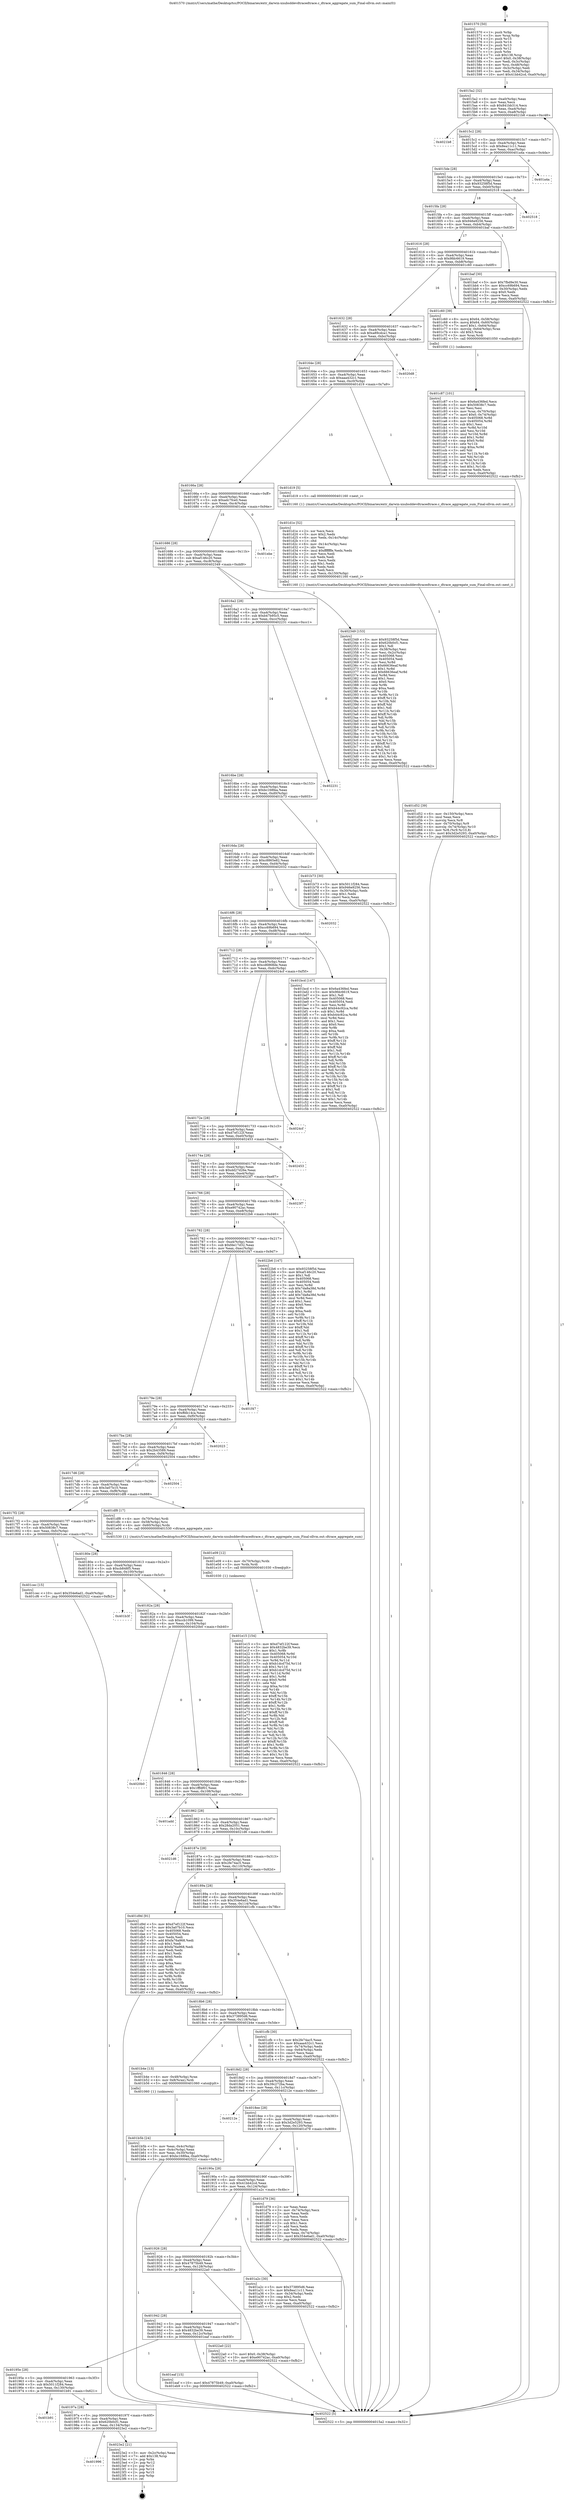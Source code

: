 digraph "0x401570" {
  label = "0x401570 (/mnt/c/Users/mathe/Desktop/tcc/POCII/binaries/extr_darwin-xnubsddevdtracedtrace.c_dtrace_aggregate_sum_Final-ollvm.out::main(0))"
  labelloc = "t"
  node[shape=record]

  Entry [label="",width=0.3,height=0.3,shape=circle,fillcolor=black,style=filled]
  "0x4015a2" [label="{
     0x4015a2 [32]\l
     | [instrs]\l
     &nbsp;&nbsp;0x4015a2 \<+6\>: mov -0xa0(%rbp),%eax\l
     &nbsp;&nbsp;0x4015a8 \<+2\>: mov %eax,%ecx\l
     &nbsp;&nbsp;0x4015aa \<+6\>: sub $0x841bb314,%ecx\l
     &nbsp;&nbsp;0x4015b0 \<+6\>: mov %eax,-0xa4(%rbp)\l
     &nbsp;&nbsp;0x4015b6 \<+6\>: mov %ecx,-0xa8(%rbp)\l
     &nbsp;&nbsp;0x4015bc \<+6\>: je 00000000004021b8 \<main+0xc48\>\l
  }"]
  "0x4021b8" [label="{
     0x4021b8\l
  }", style=dashed]
  "0x4015c2" [label="{
     0x4015c2 [28]\l
     | [instrs]\l
     &nbsp;&nbsp;0x4015c2 \<+5\>: jmp 00000000004015c7 \<main+0x57\>\l
     &nbsp;&nbsp;0x4015c7 \<+6\>: mov -0xa4(%rbp),%eax\l
     &nbsp;&nbsp;0x4015cd \<+5\>: sub $0x8ea11c11,%eax\l
     &nbsp;&nbsp;0x4015d2 \<+6\>: mov %eax,-0xac(%rbp)\l
     &nbsp;&nbsp;0x4015d8 \<+6\>: je 0000000000401a4a \<main+0x4da\>\l
  }"]
  Exit [label="",width=0.3,height=0.3,shape=circle,fillcolor=black,style=filled,peripheries=2]
  "0x401a4a" [label="{
     0x401a4a\l
  }", style=dashed]
  "0x4015de" [label="{
     0x4015de [28]\l
     | [instrs]\l
     &nbsp;&nbsp;0x4015de \<+5\>: jmp 00000000004015e3 \<main+0x73\>\l
     &nbsp;&nbsp;0x4015e3 \<+6\>: mov -0xa4(%rbp),%eax\l
     &nbsp;&nbsp;0x4015e9 \<+5\>: sub $0x93258f5d,%eax\l
     &nbsp;&nbsp;0x4015ee \<+6\>: mov %eax,-0xb0(%rbp)\l
     &nbsp;&nbsp;0x4015f4 \<+6\>: je 0000000000402518 \<main+0xfa8\>\l
  }"]
  "0x401996" [label="{
     0x401996\l
  }", style=dashed]
  "0x402518" [label="{
     0x402518\l
  }", style=dashed]
  "0x4015fa" [label="{
     0x4015fa [28]\l
     | [instrs]\l
     &nbsp;&nbsp;0x4015fa \<+5\>: jmp 00000000004015ff \<main+0x8f\>\l
     &nbsp;&nbsp;0x4015ff \<+6\>: mov -0xa4(%rbp),%eax\l
     &nbsp;&nbsp;0x401605 \<+5\>: sub $0x946e9256,%eax\l
     &nbsp;&nbsp;0x40160a \<+6\>: mov %eax,-0xb4(%rbp)\l
     &nbsp;&nbsp;0x401610 \<+6\>: je 0000000000401baf \<main+0x63f\>\l
  }"]
  "0x4023e2" [label="{
     0x4023e2 [21]\l
     | [instrs]\l
     &nbsp;&nbsp;0x4023e2 \<+3\>: mov -0x2c(%rbp),%eax\l
     &nbsp;&nbsp;0x4023e5 \<+7\>: add $0x138,%rsp\l
     &nbsp;&nbsp;0x4023ec \<+1\>: pop %rbx\l
     &nbsp;&nbsp;0x4023ed \<+2\>: pop %r12\l
     &nbsp;&nbsp;0x4023ef \<+2\>: pop %r13\l
     &nbsp;&nbsp;0x4023f1 \<+2\>: pop %r14\l
     &nbsp;&nbsp;0x4023f3 \<+2\>: pop %r15\l
     &nbsp;&nbsp;0x4023f5 \<+1\>: pop %rbp\l
     &nbsp;&nbsp;0x4023f6 \<+1\>: ret\l
  }"]
  "0x401baf" [label="{
     0x401baf [30]\l
     | [instrs]\l
     &nbsp;&nbsp;0x401baf \<+5\>: mov $0x7fbd9e30,%eax\l
     &nbsp;&nbsp;0x401bb4 \<+5\>: mov $0xcc69b694,%ecx\l
     &nbsp;&nbsp;0x401bb9 \<+3\>: mov -0x30(%rbp),%edx\l
     &nbsp;&nbsp;0x401bbc \<+3\>: cmp $0x0,%edx\l
     &nbsp;&nbsp;0x401bbf \<+3\>: cmove %ecx,%eax\l
     &nbsp;&nbsp;0x401bc2 \<+6\>: mov %eax,-0xa0(%rbp)\l
     &nbsp;&nbsp;0x401bc8 \<+5\>: jmp 0000000000402522 \<main+0xfb2\>\l
  }"]
  "0x401616" [label="{
     0x401616 [28]\l
     | [instrs]\l
     &nbsp;&nbsp;0x401616 \<+5\>: jmp 000000000040161b \<main+0xab\>\l
     &nbsp;&nbsp;0x40161b \<+6\>: mov -0xa4(%rbp),%eax\l
     &nbsp;&nbsp;0x401621 \<+5\>: sub $0x9fdc6619,%eax\l
     &nbsp;&nbsp;0x401626 \<+6\>: mov %eax,-0xb8(%rbp)\l
     &nbsp;&nbsp;0x40162c \<+6\>: je 0000000000401c60 \<main+0x6f0\>\l
  }"]
  "0x40197a" [label="{
     0x40197a [28]\l
     | [instrs]\l
     &nbsp;&nbsp;0x40197a \<+5\>: jmp 000000000040197f \<main+0x40f\>\l
     &nbsp;&nbsp;0x40197f \<+6\>: mov -0xa4(%rbp),%eax\l
     &nbsp;&nbsp;0x401985 \<+5\>: sub $0x620b0cf1,%eax\l
     &nbsp;&nbsp;0x40198a \<+6\>: mov %eax,-0x134(%rbp)\l
     &nbsp;&nbsp;0x401990 \<+6\>: je 00000000004023e2 \<main+0xe72\>\l
  }"]
  "0x401c60" [label="{
     0x401c60 [39]\l
     | [instrs]\l
     &nbsp;&nbsp;0x401c60 \<+8\>: movq $0x64,-0x58(%rbp)\l
     &nbsp;&nbsp;0x401c68 \<+8\>: movq $0x64,-0x60(%rbp)\l
     &nbsp;&nbsp;0x401c70 \<+7\>: movl $0x1,-0x64(%rbp)\l
     &nbsp;&nbsp;0x401c77 \<+4\>: movslq -0x64(%rbp),%rax\l
     &nbsp;&nbsp;0x401c7b \<+4\>: shl $0x3,%rax\l
     &nbsp;&nbsp;0x401c7f \<+3\>: mov %rax,%rdi\l
     &nbsp;&nbsp;0x401c82 \<+5\>: call 0000000000401050 \<malloc@plt\>\l
     | [calls]\l
     &nbsp;&nbsp;0x401050 \{1\} (unknown)\l
  }"]
  "0x401632" [label="{
     0x401632 [28]\l
     | [instrs]\l
     &nbsp;&nbsp;0x401632 \<+5\>: jmp 0000000000401637 \<main+0xc7\>\l
     &nbsp;&nbsp;0x401637 \<+6\>: mov -0xa4(%rbp),%eax\l
     &nbsp;&nbsp;0x40163d \<+5\>: sub $0xa89cdca1,%eax\l
     &nbsp;&nbsp;0x401642 \<+6\>: mov %eax,-0xbc(%rbp)\l
     &nbsp;&nbsp;0x401648 \<+6\>: je 00000000004020d8 \<main+0xb68\>\l
  }"]
  "0x401b91" [label="{
     0x401b91\l
  }", style=dashed]
  "0x4020d8" [label="{
     0x4020d8\l
  }", style=dashed]
  "0x40164e" [label="{
     0x40164e [28]\l
     | [instrs]\l
     &nbsp;&nbsp;0x40164e \<+5\>: jmp 0000000000401653 \<main+0xe3\>\l
     &nbsp;&nbsp;0x401653 \<+6\>: mov -0xa4(%rbp),%eax\l
     &nbsp;&nbsp;0x401659 \<+5\>: sub $0xaaa432c1,%eax\l
     &nbsp;&nbsp;0x40165e \<+6\>: mov %eax,-0xc0(%rbp)\l
     &nbsp;&nbsp;0x401664 \<+6\>: je 0000000000401d19 \<main+0x7a9\>\l
  }"]
  "0x40195e" [label="{
     0x40195e [28]\l
     | [instrs]\l
     &nbsp;&nbsp;0x40195e \<+5\>: jmp 0000000000401963 \<main+0x3f3\>\l
     &nbsp;&nbsp;0x401963 \<+6\>: mov -0xa4(%rbp),%eax\l
     &nbsp;&nbsp;0x401969 \<+5\>: sub $0x5011f284,%eax\l
     &nbsp;&nbsp;0x40196e \<+6\>: mov %eax,-0x130(%rbp)\l
     &nbsp;&nbsp;0x401974 \<+6\>: je 0000000000401b91 \<main+0x621\>\l
  }"]
  "0x401d19" [label="{
     0x401d19 [5]\l
     | [instrs]\l
     &nbsp;&nbsp;0x401d19 \<+5\>: call 0000000000401160 \<next_i\>\l
     | [calls]\l
     &nbsp;&nbsp;0x401160 \{1\} (/mnt/c/Users/mathe/Desktop/tcc/POCII/binaries/extr_darwin-xnubsddevdtracedtrace.c_dtrace_aggregate_sum_Final-ollvm.out::next_i)\l
  }"]
  "0x40166a" [label="{
     0x40166a [28]\l
     | [instrs]\l
     &nbsp;&nbsp;0x40166a \<+5\>: jmp 000000000040166f \<main+0xff\>\l
     &nbsp;&nbsp;0x40166f \<+6\>: mov -0xa4(%rbp),%eax\l
     &nbsp;&nbsp;0x401675 \<+5\>: sub $0xadc7fce0,%eax\l
     &nbsp;&nbsp;0x40167a \<+6\>: mov %eax,-0xc4(%rbp)\l
     &nbsp;&nbsp;0x401680 \<+6\>: je 0000000000401ebe \<main+0x94e\>\l
  }"]
  "0x401eaf" [label="{
     0x401eaf [15]\l
     | [instrs]\l
     &nbsp;&nbsp;0x401eaf \<+10\>: movl $0x47875b49,-0xa0(%rbp)\l
     &nbsp;&nbsp;0x401eb9 \<+5\>: jmp 0000000000402522 \<main+0xfb2\>\l
  }"]
  "0x401ebe" [label="{
     0x401ebe\l
  }", style=dashed]
  "0x401686" [label="{
     0x401686 [28]\l
     | [instrs]\l
     &nbsp;&nbsp;0x401686 \<+5\>: jmp 000000000040168b \<main+0x11b\>\l
     &nbsp;&nbsp;0x40168b \<+6\>: mov -0xa4(%rbp),%eax\l
     &nbsp;&nbsp;0x401691 \<+5\>: sub $0xaf146c20,%eax\l
     &nbsp;&nbsp;0x401696 \<+6\>: mov %eax,-0xc8(%rbp)\l
     &nbsp;&nbsp;0x40169c \<+6\>: je 0000000000402349 \<main+0xdd9\>\l
  }"]
  "0x401942" [label="{
     0x401942 [28]\l
     | [instrs]\l
     &nbsp;&nbsp;0x401942 \<+5\>: jmp 0000000000401947 \<main+0x3d7\>\l
     &nbsp;&nbsp;0x401947 \<+6\>: mov -0xa4(%rbp),%eax\l
     &nbsp;&nbsp;0x40194d \<+5\>: sub $0x4832be39,%eax\l
     &nbsp;&nbsp;0x401952 \<+6\>: mov %eax,-0x12c(%rbp)\l
     &nbsp;&nbsp;0x401958 \<+6\>: je 0000000000401eaf \<main+0x93f\>\l
  }"]
  "0x402349" [label="{
     0x402349 [153]\l
     | [instrs]\l
     &nbsp;&nbsp;0x402349 \<+5\>: mov $0x93258f5d,%eax\l
     &nbsp;&nbsp;0x40234e \<+5\>: mov $0x620b0cf1,%ecx\l
     &nbsp;&nbsp;0x402353 \<+2\>: mov $0x1,%dl\l
     &nbsp;&nbsp;0x402355 \<+3\>: mov -0x38(%rbp),%esi\l
     &nbsp;&nbsp;0x402358 \<+3\>: mov %esi,-0x2c(%rbp)\l
     &nbsp;&nbsp;0x40235b \<+7\>: mov 0x405068,%esi\l
     &nbsp;&nbsp;0x402362 \<+7\>: mov 0x405054,%edi\l
     &nbsp;&nbsp;0x402369 \<+3\>: mov %esi,%r8d\l
     &nbsp;&nbsp;0x40236c \<+7\>: sub $0x66636eaf,%r8d\l
     &nbsp;&nbsp;0x402373 \<+4\>: sub $0x1,%r8d\l
     &nbsp;&nbsp;0x402377 \<+7\>: add $0x66636eaf,%r8d\l
     &nbsp;&nbsp;0x40237e \<+4\>: imul %r8d,%esi\l
     &nbsp;&nbsp;0x402382 \<+3\>: and $0x1,%esi\l
     &nbsp;&nbsp;0x402385 \<+3\>: cmp $0x0,%esi\l
     &nbsp;&nbsp;0x402388 \<+4\>: sete %r9b\l
     &nbsp;&nbsp;0x40238c \<+3\>: cmp $0xa,%edi\l
     &nbsp;&nbsp;0x40238f \<+4\>: setl %r10b\l
     &nbsp;&nbsp;0x402393 \<+3\>: mov %r9b,%r11b\l
     &nbsp;&nbsp;0x402396 \<+4\>: xor $0xff,%r11b\l
     &nbsp;&nbsp;0x40239a \<+3\>: mov %r10b,%bl\l
     &nbsp;&nbsp;0x40239d \<+3\>: xor $0xff,%bl\l
     &nbsp;&nbsp;0x4023a0 \<+3\>: xor $0x1,%dl\l
     &nbsp;&nbsp;0x4023a3 \<+3\>: mov %r11b,%r14b\l
     &nbsp;&nbsp;0x4023a6 \<+4\>: and $0xff,%r14b\l
     &nbsp;&nbsp;0x4023aa \<+3\>: and %dl,%r9b\l
     &nbsp;&nbsp;0x4023ad \<+3\>: mov %bl,%r15b\l
     &nbsp;&nbsp;0x4023b0 \<+4\>: and $0xff,%r15b\l
     &nbsp;&nbsp;0x4023b4 \<+3\>: and %dl,%r10b\l
     &nbsp;&nbsp;0x4023b7 \<+3\>: or %r9b,%r14b\l
     &nbsp;&nbsp;0x4023ba \<+3\>: or %r10b,%r15b\l
     &nbsp;&nbsp;0x4023bd \<+3\>: xor %r15b,%r14b\l
     &nbsp;&nbsp;0x4023c0 \<+3\>: or %bl,%r11b\l
     &nbsp;&nbsp;0x4023c3 \<+4\>: xor $0xff,%r11b\l
     &nbsp;&nbsp;0x4023c7 \<+3\>: or $0x1,%dl\l
     &nbsp;&nbsp;0x4023ca \<+3\>: and %dl,%r11b\l
     &nbsp;&nbsp;0x4023cd \<+3\>: or %r11b,%r14b\l
     &nbsp;&nbsp;0x4023d0 \<+4\>: test $0x1,%r14b\l
     &nbsp;&nbsp;0x4023d4 \<+3\>: cmovne %ecx,%eax\l
     &nbsp;&nbsp;0x4023d7 \<+6\>: mov %eax,-0xa0(%rbp)\l
     &nbsp;&nbsp;0x4023dd \<+5\>: jmp 0000000000402522 \<main+0xfb2\>\l
  }"]
  "0x4016a2" [label="{
     0x4016a2 [28]\l
     | [instrs]\l
     &nbsp;&nbsp;0x4016a2 \<+5\>: jmp 00000000004016a7 \<main+0x137\>\l
     &nbsp;&nbsp;0x4016a7 \<+6\>: mov -0xa4(%rbp),%eax\l
     &nbsp;&nbsp;0x4016ad \<+5\>: sub $0xb47b95c5,%eax\l
     &nbsp;&nbsp;0x4016b2 \<+6\>: mov %eax,-0xcc(%rbp)\l
     &nbsp;&nbsp;0x4016b8 \<+6\>: je 0000000000402231 \<main+0xcc1\>\l
  }"]
  "0x4022a0" [label="{
     0x4022a0 [22]\l
     | [instrs]\l
     &nbsp;&nbsp;0x4022a0 \<+7\>: movl $0x0,-0x38(%rbp)\l
     &nbsp;&nbsp;0x4022a7 \<+10\>: movl $0xe90742ac,-0xa0(%rbp)\l
     &nbsp;&nbsp;0x4022b1 \<+5\>: jmp 0000000000402522 \<main+0xfb2\>\l
  }"]
  "0x402231" [label="{
     0x402231\l
  }", style=dashed]
  "0x4016be" [label="{
     0x4016be [28]\l
     | [instrs]\l
     &nbsp;&nbsp;0x4016be \<+5\>: jmp 00000000004016c3 \<main+0x153\>\l
     &nbsp;&nbsp;0x4016c3 \<+6\>: mov -0xa4(%rbp),%eax\l
     &nbsp;&nbsp;0x4016c9 \<+5\>: sub $0xbc168fea,%eax\l
     &nbsp;&nbsp;0x4016ce \<+6\>: mov %eax,-0xd0(%rbp)\l
     &nbsp;&nbsp;0x4016d4 \<+6\>: je 0000000000401b73 \<main+0x603\>\l
  }"]
  "0x401e15" [label="{
     0x401e15 [154]\l
     | [instrs]\l
     &nbsp;&nbsp;0x401e15 \<+5\>: mov $0xd7ef122f,%eax\l
     &nbsp;&nbsp;0x401e1a \<+5\>: mov $0x4832be39,%ecx\l
     &nbsp;&nbsp;0x401e1f \<+3\>: mov $0x1,%r8b\l
     &nbsp;&nbsp;0x401e22 \<+8\>: mov 0x405068,%r9d\l
     &nbsp;&nbsp;0x401e2a \<+8\>: mov 0x405054,%r10d\l
     &nbsp;&nbsp;0x401e32 \<+3\>: mov %r9d,%r11d\l
     &nbsp;&nbsp;0x401e35 \<+7\>: sub $0xb1dcd75d,%r11d\l
     &nbsp;&nbsp;0x401e3c \<+4\>: sub $0x1,%r11d\l
     &nbsp;&nbsp;0x401e40 \<+7\>: add $0xb1dcd75d,%r11d\l
     &nbsp;&nbsp;0x401e47 \<+4\>: imul %r11d,%r9d\l
     &nbsp;&nbsp;0x401e4b \<+4\>: and $0x1,%r9d\l
     &nbsp;&nbsp;0x401e4f \<+4\>: cmp $0x0,%r9d\l
     &nbsp;&nbsp;0x401e53 \<+3\>: sete %bl\l
     &nbsp;&nbsp;0x401e56 \<+4\>: cmp $0xa,%r10d\l
     &nbsp;&nbsp;0x401e5a \<+4\>: setl %r14b\l
     &nbsp;&nbsp;0x401e5e \<+3\>: mov %bl,%r15b\l
     &nbsp;&nbsp;0x401e61 \<+4\>: xor $0xff,%r15b\l
     &nbsp;&nbsp;0x401e65 \<+3\>: mov %r14b,%r12b\l
     &nbsp;&nbsp;0x401e68 \<+4\>: xor $0xff,%r12b\l
     &nbsp;&nbsp;0x401e6c \<+4\>: xor $0x1,%r8b\l
     &nbsp;&nbsp;0x401e70 \<+3\>: mov %r15b,%r13b\l
     &nbsp;&nbsp;0x401e73 \<+4\>: and $0xff,%r13b\l
     &nbsp;&nbsp;0x401e77 \<+3\>: and %r8b,%bl\l
     &nbsp;&nbsp;0x401e7a \<+3\>: mov %r12b,%dl\l
     &nbsp;&nbsp;0x401e7d \<+3\>: and $0xff,%dl\l
     &nbsp;&nbsp;0x401e80 \<+3\>: and %r8b,%r14b\l
     &nbsp;&nbsp;0x401e83 \<+3\>: or %bl,%r13b\l
     &nbsp;&nbsp;0x401e86 \<+3\>: or %r14b,%dl\l
     &nbsp;&nbsp;0x401e89 \<+3\>: xor %dl,%r13b\l
     &nbsp;&nbsp;0x401e8c \<+3\>: or %r12b,%r15b\l
     &nbsp;&nbsp;0x401e8f \<+4\>: xor $0xff,%r15b\l
     &nbsp;&nbsp;0x401e93 \<+4\>: or $0x1,%r8b\l
     &nbsp;&nbsp;0x401e97 \<+3\>: and %r8b,%r15b\l
     &nbsp;&nbsp;0x401e9a \<+3\>: or %r15b,%r13b\l
     &nbsp;&nbsp;0x401e9d \<+4\>: test $0x1,%r13b\l
     &nbsp;&nbsp;0x401ea1 \<+3\>: cmovne %ecx,%eax\l
     &nbsp;&nbsp;0x401ea4 \<+6\>: mov %eax,-0xa0(%rbp)\l
     &nbsp;&nbsp;0x401eaa \<+5\>: jmp 0000000000402522 \<main+0xfb2\>\l
  }"]
  "0x401b73" [label="{
     0x401b73 [30]\l
     | [instrs]\l
     &nbsp;&nbsp;0x401b73 \<+5\>: mov $0x5011f284,%eax\l
     &nbsp;&nbsp;0x401b78 \<+5\>: mov $0x946e9256,%ecx\l
     &nbsp;&nbsp;0x401b7d \<+3\>: mov -0x30(%rbp),%edx\l
     &nbsp;&nbsp;0x401b80 \<+3\>: cmp $0x1,%edx\l
     &nbsp;&nbsp;0x401b83 \<+3\>: cmovl %ecx,%eax\l
     &nbsp;&nbsp;0x401b86 \<+6\>: mov %eax,-0xa0(%rbp)\l
     &nbsp;&nbsp;0x401b8c \<+5\>: jmp 0000000000402522 \<main+0xfb2\>\l
  }"]
  "0x4016da" [label="{
     0x4016da [28]\l
     | [instrs]\l
     &nbsp;&nbsp;0x4016da \<+5\>: jmp 00000000004016df \<main+0x16f\>\l
     &nbsp;&nbsp;0x4016df \<+6\>: mov -0xa4(%rbp),%eax\l
     &nbsp;&nbsp;0x4016e5 \<+5\>: sub $0xc8865e82,%eax\l
     &nbsp;&nbsp;0x4016ea \<+6\>: mov %eax,-0xd4(%rbp)\l
     &nbsp;&nbsp;0x4016f0 \<+6\>: je 0000000000402032 \<main+0xac2\>\l
  }"]
  "0x401e09" [label="{
     0x401e09 [12]\l
     | [instrs]\l
     &nbsp;&nbsp;0x401e09 \<+4\>: mov -0x70(%rbp),%rdx\l
     &nbsp;&nbsp;0x401e0d \<+3\>: mov %rdx,%rdi\l
     &nbsp;&nbsp;0x401e10 \<+5\>: call 0000000000401030 \<free@plt\>\l
     | [calls]\l
     &nbsp;&nbsp;0x401030 \{1\} (unknown)\l
  }"]
  "0x402032" [label="{
     0x402032\l
  }", style=dashed]
  "0x4016f6" [label="{
     0x4016f6 [28]\l
     | [instrs]\l
     &nbsp;&nbsp;0x4016f6 \<+5\>: jmp 00000000004016fb \<main+0x18b\>\l
     &nbsp;&nbsp;0x4016fb \<+6\>: mov -0xa4(%rbp),%eax\l
     &nbsp;&nbsp;0x401701 \<+5\>: sub $0xcc69b694,%eax\l
     &nbsp;&nbsp;0x401706 \<+6\>: mov %eax,-0xd8(%rbp)\l
     &nbsp;&nbsp;0x40170c \<+6\>: je 0000000000401bcd \<main+0x65d\>\l
  }"]
  "0x401d52" [label="{
     0x401d52 [39]\l
     | [instrs]\l
     &nbsp;&nbsp;0x401d52 \<+6\>: mov -0x150(%rbp),%ecx\l
     &nbsp;&nbsp;0x401d58 \<+3\>: imul %eax,%ecx\l
     &nbsp;&nbsp;0x401d5b \<+3\>: movslq %ecx,%r8\l
     &nbsp;&nbsp;0x401d5e \<+4\>: mov -0x70(%rbp),%r9\l
     &nbsp;&nbsp;0x401d62 \<+4\>: movslq -0x74(%rbp),%r10\l
     &nbsp;&nbsp;0x401d66 \<+4\>: mov %r8,(%r9,%r10,8)\l
     &nbsp;&nbsp;0x401d6a \<+10\>: movl $0x3d2e5293,-0xa0(%rbp)\l
     &nbsp;&nbsp;0x401d74 \<+5\>: jmp 0000000000402522 \<main+0xfb2\>\l
  }"]
  "0x401bcd" [label="{
     0x401bcd [147]\l
     | [instrs]\l
     &nbsp;&nbsp;0x401bcd \<+5\>: mov $0x6a436fed,%eax\l
     &nbsp;&nbsp;0x401bd2 \<+5\>: mov $0x9fdc6619,%ecx\l
     &nbsp;&nbsp;0x401bd7 \<+2\>: mov $0x1,%dl\l
     &nbsp;&nbsp;0x401bd9 \<+7\>: mov 0x405068,%esi\l
     &nbsp;&nbsp;0x401be0 \<+7\>: mov 0x405054,%edi\l
     &nbsp;&nbsp;0x401be7 \<+3\>: mov %esi,%r8d\l
     &nbsp;&nbsp;0x401bea \<+7\>: add $0xb44c92ca,%r8d\l
     &nbsp;&nbsp;0x401bf1 \<+4\>: sub $0x1,%r8d\l
     &nbsp;&nbsp;0x401bf5 \<+7\>: sub $0xb44c92ca,%r8d\l
     &nbsp;&nbsp;0x401bfc \<+4\>: imul %r8d,%esi\l
     &nbsp;&nbsp;0x401c00 \<+3\>: and $0x1,%esi\l
     &nbsp;&nbsp;0x401c03 \<+3\>: cmp $0x0,%esi\l
     &nbsp;&nbsp;0x401c06 \<+4\>: sete %r9b\l
     &nbsp;&nbsp;0x401c0a \<+3\>: cmp $0xa,%edi\l
     &nbsp;&nbsp;0x401c0d \<+4\>: setl %r10b\l
     &nbsp;&nbsp;0x401c11 \<+3\>: mov %r9b,%r11b\l
     &nbsp;&nbsp;0x401c14 \<+4\>: xor $0xff,%r11b\l
     &nbsp;&nbsp;0x401c18 \<+3\>: mov %r10b,%bl\l
     &nbsp;&nbsp;0x401c1b \<+3\>: xor $0xff,%bl\l
     &nbsp;&nbsp;0x401c1e \<+3\>: xor $0x1,%dl\l
     &nbsp;&nbsp;0x401c21 \<+3\>: mov %r11b,%r14b\l
     &nbsp;&nbsp;0x401c24 \<+4\>: and $0xff,%r14b\l
     &nbsp;&nbsp;0x401c28 \<+3\>: and %dl,%r9b\l
     &nbsp;&nbsp;0x401c2b \<+3\>: mov %bl,%r15b\l
     &nbsp;&nbsp;0x401c2e \<+4\>: and $0xff,%r15b\l
     &nbsp;&nbsp;0x401c32 \<+3\>: and %dl,%r10b\l
     &nbsp;&nbsp;0x401c35 \<+3\>: or %r9b,%r14b\l
     &nbsp;&nbsp;0x401c38 \<+3\>: or %r10b,%r15b\l
     &nbsp;&nbsp;0x401c3b \<+3\>: xor %r15b,%r14b\l
     &nbsp;&nbsp;0x401c3e \<+3\>: or %bl,%r11b\l
     &nbsp;&nbsp;0x401c41 \<+4\>: xor $0xff,%r11b\l
     &nbsp;&nbsp;0x401c45 \<+3\>: or $0x1,%dl\l
     &nbsp;&nbsp;0x401c48 \<+3\>: and %dl,%r11b\l
     &nbsp;&nbsp;0x401c4b \<+3\>: or %r11b,%r14b\l
     &nbsp;&nbsp;0x401c4e \<+4\>: test $0x1,%r14b\l
     &nbsp;&nbsp;0x401c52 \<+3\>: cmovne %ecx,%eax\l
     &nbsp;&nbsp;0x401c55 \<+6\>: mov %eax,-0xa0(%rbp)\l
     &nbsp;&nbsp;0x401c5b \<+5\>: jmp 0000000000402522 \<main+0xfb2\>\l
  }"]
  "0x401712" [label="{
     0x401712 [28]\l
     | [instrs]\l
     &nbsp;&nbsp;0x401712 \<+5\>: jmp 0000000000401717 \<main+0x1a7\>\l
     &nbsp;&nbsp;0x401717 \<+6\>: mov -0xa4(%rbp),%eax\l
     &nbsp;&nbsp;0x40171d \<+5\>: sub $0xcd6868de,%eax\l
     &nbsp;&nbsp;0x401722 \<+6\>: mov %eax,-0xdc(%rbp)\l
     &nbsp;&nbsp;0x401728 \<+6\>: je 00000000004024cf \<main+0xf5f\>\l
  }"]
  "0x401d1e" [label="{
     0x401d1e [52]\l
     | [instrs]\l
     &nbsp;&nbsp;0x401d1e \<+2\>: xor %ecx,%ecx\l
     &nbsp;&nbsp;0x401d20 \<+5\>: mov $0x2,%edx\l
     &nbsp;&nbsp;0x401d25 \<+6\>: mov %edx,-0x14c(%rbp)\l
     &nbsp;&nbsp;0x401d2b \<+1\>: cltd\l
     &nbsp;&nbsp;0x401d2c \<+6\>: mov -0x14c(%rbp),%esi\l
     &nbsp;&nbsp;0x401d32 \<+2\>: idiv %esi\l
     &nbsp;&nbsp;0x401d34 \<+6\>: imul $0xfffffffe,%edx,%edx\l
     &nbsp;&nbsp;0x401d3a \<+2\>: mov %ecx,%edi\l
     &nbsp;&nbsp;0x401d3c \<+2\>: sub %edx,%edi\l
     &nbsp;&nbsp;0x401d3e \<+2\>: mov %ecx,%edx\l
     &nbsp;&nbsp;0x401d40 \<+3\>: sub $0x1,%edx\l
     &nbsp;&nbsp;0x401d43 \<+2\>: add %edx,%edi\l
     &nbsp;&nbsp;0x401d45 \<+2\>: sub %edi,%ecx\l
     &nbsp;&nbsp;0x401d47 \<+6\>: mov %ecx,-0x150(%rbp)\l
     &nbsp;&nbsp;0x401d4d \<+5\>: call 0000000000401160 \<next_i\>\l
     | [calls]\l
     &nbsp;&nbsp;0x401160 \{1\} (/mnt/c/Users/mathe/Desktop/tcc/POCII/binaries/extr_darwin-xnubsddevdtracedtrace.c_dtrace_aggregate_sum_Final-ollvm.out::next_i)\l
  }"]
  "0x4024cf" [label="{
     0x4024cf\l
  }", style=dashed]
  "0x40172e" [label="{
     0x40172e [28]\l
     | [instrs]\l
     &nbsp;&nbsp;0x40172e \<+5\>: jmp 0000000000401733 \<main+0x1c3\>\l
     &nbsp;&nbsp;0x401733 \<+6\>: mov -0xa4(%rbp),%eax\l
     &nbsp;&nbsp;0x401739 \<+5\>: sub $0xd7ef122f,%eax\l
     &nbsp;&nbsp;0x40173e \<+6\>: mov %eax,-0xe0(%rbp)\l
     &nbsp;&nbsp;0x401744 \<+6\>: je 0000000000402453 \<main+0xee3\>\l
  }"]
  "0x401c87" [label="{
     0x401c87 [101]\l
     | [instrs]\l
     &nbsp;&nbsp;0x401c87 \<+5\>: mov $0x6a436fed,%ecx\l
     &nbsp;&nbsp;0x401c8c \<+5\>: mov $0x50838c7,%edx\l
     &nbsp;&nbsp;0x401c91 \<+2\>: xor %esi,%esi\l
     &nbsp;&nbsp;0x401c93 \<+4\>: mov %rax,-0x70(%rbp)\l
     &nbsp;&nbsp;0x401c97 \<+7\>: movl $0x0,-0x74(%rbp)\l
     &nbsp;&nbsp;0x401c9e \<+8\>: mov 0x405068,%r8d\l
     &nbsp;&nbsp;0x401ca6 \<+8\>: mov 0x405054,%r9d\l
     &nbsp;&nbsp;0x401cae \<+3\>: sub $0x1,%esi\l
     &nbsp;&nbsp;0x401cb1 \<+3\>: mov %r8d,%r10d\l
     &nbsp;&nbsp;0x401cb4 \<+3\>: add %esi,%r10d\l
     &nbsp;&nbsp;0x401cb7 \<+4\>: imul %r10d,%r8d\l
     &nbsp;&nbsp;0x401cbb \<+4\>: and $0x1,%r8d\l
     &nbsp;&nbsp;0x401cbf \<+4\>: cmp $0x0,%r8d\l
     &nbsp;&nbsp;0x401cc3 \<+4\>: sete %r11b\l
     &nbsp;&nbsp;0x401cc7 \<+4\>: cmp $0xa,%r9d\l
     &nbsp;&nbsp;0x401ccb \<+3\>: setl %bl\l
     &nbsp;&nbsp;0x401cce \<+3\>: mov %r11b,%r14b\l
     &nbsp;&nbsp;0x401cd1 \<+3\>: and %bl,%r14b\l
     &nbsp;&nbsp;0x401cd4 \<+3\>: xor %bl,%r11b\l
     &nbsp;&nbsp;0x401cd7 \<+3\>: or %r11b,%r14b\l
     &nbsp;&nbsp;0x401cda \<+4\>: test $0x1,%r14b\l
     &nbsp;&nbsp;0x401cde \<+3\>: cmovne %edx,%ecx\l
     &nbsp;&nbsp;0x401ce1 \<+6\>: mov %ecx,-0xa0(%rbp)\l
     &nbsp;&nbsp;0x401ce7 \<+5\>: jmp 0000000000402522 \<main+0xfb2\>\l
  }"]
  "0x402453" [label="{
     0x402453\l
  }", style=dashed]
  "0x40174a" [label="{
     0x40174a [28]\l
     | [instrs]\l
     &nbsp;&nbsp;0x40174a \<+5\>: jmp 000000000040174f \<main+0x1df\>\l
     &nbsp;&nbsp;0x40174f \<+6\>: mov -0xa4(%rbp),%eax\l
     &nbsp;&nbsp;0x401755 \<+5\>: sub $0xdd27d26e,%eax\l
     &nbsp;&nbsp;0x40175a \<+6\>: mov %eax,-0xe4(%rbp)\l
     &nbsp;&nbsp;0x401760 \<+6\>: je 00000000004023f7 \<main+0xe87\>\l
  }"]
  "0x401b5b" [label="{
     0x401b5b [24]\l
     | [instrs]\l
     &nbsp;&nbsp;0x401b5b \<+3\>: mov %eax,-0x4c(%rbp)\l
     &nbsp;&nbsp;0x401b5e \<+3\>: mov -0x4c(%rbp),%eax\l
     &nbsp;&nbsp;0x401b61 \<+3\>: mov %eax,-0x30(%rbp)\l
     &nbsp;&nbsp;0x401b64 \<+10\>: movl $0xbc168fea,-0xa0(%rbp)\l
     &nbsp;&nbsp;0x401b6e \<+5\>: jmp 0000000000402522 \<main+0xfb2\>\l
  }"]
  "0x4023f7" [label="{
     0x4023f7\l
  }", style=dashed]
  "0x401766" [label="{
     0x401766 [28]\l
     | [instrs]\l
     &nbsp;&nbsp;0x401766 \<+5\>: jmp 000000000040176b \<main+0x1fb\>\l
     &nbsp;&nbsp;0x40176b \<+6\>: mov -0xa4(%rbp),%eax\l
     &nbsp;&nbsp;0x401771 \<+5\>: sub $0xe90742ac,%eax\l
     &nbsp;&nbsp;0x401776 \<+6\>: mov %eax,-0xe8(%rbp)\l
     &nbsp;&nbsp;0x40177c \<+6\>: je 00000000004022b6 \<main+0xd46\>\l
  }"]
  "0x401570" [label="{
     0x401570 [50]\l
     | [instrs]\l
     &nbsp;&nbsp;0x401570 \<+1\>: push %rbp\l
     &nbsp;&nbsp;0x401571 \<+3\>: mov %rsp,%rbp\l
     &nbsp;&nbsp;0x401574 \<+2\>: push %r15\l
     &nbsp;&nbsp;0x401576 \<+2\>: push %r14\l
     &nbsp;&nbsp;0x401578 \<+2\>: push %r13\l
     &nbsp;&nbsp;0x40157a \<+2\>: push %r12\l
     &nbsp;&nbsp;0x40157c \<+1\>: push %rbx\l
     &nbsp;&nbsp;0x40157d \<+7\>: sub $0x138,%rsp\l
     &nbsp;&nbsp;0x401584 \<+7\>: movl $0x0,-0x38(%rbp)\l
     &nbsp;&nbsp;0x40158b \<+3\>: mov %edi,-0x3c(%rbp)\l
     &nbsp;&nbsp;0x40158e \<+4\>: mov %rsi,-0x48(%rbp)\l
     &nbsp;&nbsp;0x401592 \<+3\>: mov -0x3c(%rbp),%edi\l
     &nbsp;&nbsp;0x401595 \<+3\>: mov %edi,-0x34(%rbp)\l
     &nbsp;&nbsp;0x401598 \<+10\>: movl $0x41bb42cd,-0xa0(%rbp)\l
  }"]
  "0x4022b6" [label="{
     0x4022b6 [147]\l
     | [instrs]\l
     &nbsp;&nbsp;0x4022b6 \<+5\>: mov $0x93258f5d,%eax\l
     &nbsp;&nbsp;0x4022bb \<+5\>: mov $0xaf146c20,%ecx\l
     &nbsp;&nbsp;0x4022c0 \<+2\>: mov $0x1,%dl\l
     &nbsp;&nbsp;0x4022c2 \<+7\>: mov 0x405068,%esi\l
     &nbsp;&nbsp;0x4022c9 \<+7\>: mov 0x405054,%edi\l
     &nbsp;&nbsp;0x4022d0 \<+3\>: mov %esi,%r8d\l
     &nbsp;&nbsp;0x4022d3 \<+7\>: sub $0x7da8a38d,%r8d\l
     &nbsp;&nbsp;0x4022da \<+4\>: sub $0x1,%r8d\l
     &nbsp;&nbsp;0x4022de \<+7\>: add $0x7da8a38d,%r8d\l
     &nbsp;&nbsp;0x4022e5 \<+4\>: imul %r8d,%esi\l
     &nbsp;&nbsp;0x4022e9 \<+3\>: and $0x1,%esi\l
     &nbsp;&nbsp;0x4022ec \<+3\>: cmp $0x0,%esi\l
     &nbsp;&nbsp;0x4022ef \<+4\>: sete %r9b\l
     &nbsp;&nbsp;0x4022f3 \<+3\>: cmp $0xa,%edi\l
     &nbsp;&nbsp;0x4022f6 \<+4\>: setl %r10b\l
     &nbsp;&nbsp;0x4022fa \<+3\>: mov %r9b,%r11b\l
     &nbsp;&nbsp;0x4022fd \<+4\>: xor $0xff,%r11b\l
     &nbsp;&nbsp;0x402301 \<+3\>: mov %r10b,%bl\l
     &nbsp;&nbsp;0x402304 \<+3\>: xor $0xff,%bl\l
     &nbsp;&nbsp;0x402307 \<+3\>: xor $0x1,%dl\l
     &nbsp;&nbsp;0x40230a \<+3\>: mov %r11b,%r14b\l
     &nbsp;&nbsp;0x40230d \<+4\>: and $0xff,%r14b\l
     &nbsp;&nbsp;0x402311 \<+3\>: and %dl,%r9b\l
     &nbsp;&nbsp;0x402314 \<+3\>: mov %bl,%r15b\l
     &nbsp;&nbsp;0x402317 \<+4\>: and $0xff,%r15b\l
     &nbsp;&nbsp;0x40231b \<+3\>: and %dl,%r10b\l
     &nbsp;&nbsp;0x40231e \<+3\>: or %r9b,%r14b\l
     &nbsp;&nbsp;0x402321 \<+3\>: or %r10b,%r15b\l
     &nbsp;&nbsp;0x402324 \<+3\>: xor %r15b,%r14b\l
     &nbsp;&nbsp;0x402327 \<+3\>: or %bl,%r11b\l
     &nbsp;&nbsp;0x40232a \<+4\>: xor $0xff,%r11b\l
     &nbsp;&nbsp;0x40232e \<+3\>: or $0x1,%dl\l
     &nbsp;&nbsp;0x402331 \<+3\>: and %dl,%r11b\l
     &nbsp;&nbsp;0x402334 \<+3\>: or %r11b,%r14b\l
     &nbsp;&nbsp;0x402337 \<+4\>: test $0x1,%r14b\l
     &nbsp;&nbsp;0x40233b \<+3\>: cmovne %ecx,%eax\l
     &nbsp;&nbsp;0x40233e \<+6\>: mov %eax,-0xa0(%rbp)\l
     &nbsp;&nbsp;0x402344 \<+5\>: jmp 0000000000402522 \<main+0xfb2\>\l
  }"]
  "0x401782" [label="{
     0x401782 [28]\l
     | [instrs]\l
     &nbsp;&nbsp;0x401782 \<+5\>: jmp 0000000000401787 \<main+0x217\>\l
     &nbsp;&nbsp;0x401787 \<+6\>: mov -0xa4(%rbp),%eax\l
     &nbsp;&nbsp;0x40178d \<+5\>: sub $0xfde17d32,%eax\l
     &nbsp;&nbsp;0x401792 \<+6\>: mov %eax,-0xec(%rbp)\l
     &nbsp;&nbsp;0x401798 \<+6\>: je 0000000000401f47 \<main+0x9d7\>\l
  }"]
  "0x402522" [label="{
     0x402522 [5]\l
     | [instrs]\l
     &nbsp;&nbsp;0x402522 \<+5\>: jmp 00000000004015a2 \<main+0x32\>\l
  }"]
  "0x401f47" [label="{
     0x401f47\l
  }", style=dashed]
  "0x40179e" [label="{
     0x40179e [28]\l
     | [instrs]\l
     &nbsp;&nbsp;0x40179e \<+5\>: jmp 00000000004017a3 \<main+0x233\>\l
     &nbsp;&nbsp;0x4017a3 \<+6\>: mov -0xa4(%rbp),%eax\l
     &nbsp;&nbsp;0x4017a9 \<+5\>: sub $0xffdb14ca,%eax\l
     &nbsp;&nbsp;0x4017ae \<+6\>: mov %eax,-0xf0(%rbp)\l
     &nbsp;&nbsp;0x4017b4 \<+6\>: je 0000000000402023 \<main+0xab3\>\l
  }"]
  "0x401926" [label="{
     0x401926 [28]\l
     | [instrs]\l
     &nbsp;&nbsp;0x401926 \<+5\>: jmp 000000000040192b \<main+0x3bb\>\l
     &nbsp;&nbsp;0x40192b \<+6\>: mov -0xa4(%rbp),%eax\l
     &nbsp;&nbsp;0x401931 \<+5\>: sub $0x47875b49,%eax\l
     &nbsp;&nbsp;0x401936 \<+6\>: mov %eax,-0x128(%rbp)\l
     &nbsp;&nbsp;0x40193c \<+6\>: je 00000000004022a0 \<main+0xd30\>\l
  }"]
  "0x402023" [label="{
     0x402023\l
  }", style=dashed]
  "0x4017ba" [label="{
     0x4017ba [28]\l
     | [instrs]\l
     &nbsp;&nbsp;0x4017ba \<+5\>: jmp 00000000004017bf \<main+0x24f\>\l
     &nbsp;&nbsp;0x4017bf \<+6\>: mov -0xa4(%rbp),%eax\l
     &nbsp;&nbsp;0x4017c5 \<+5\>: sub $0x2b43589,%eax\l
     &nbsp;&nbsp;0x4017ca \<+6\>: mov %eax,-0xf4(%rbp)\l
     &nbsp;&nbsp;0x4017d0 \<+6\>: je 0000000000402504 \<main+0xf94\>\l
  }"]
  "0x401a2c" [label="{
     0x401a2c [30]\l
     | [instrs]\l
     &nbsp;&nbsp;0x401a2c \<+5\>: mov $0x373895d6,%eax\l
     &nbsp;&nbsp;0x401a31 \<+5\>: mov $0x8ea11c11,%ecx\l
     &nbsp;&nbsp;0x401a36 \<+3\>: mov -0x34(%rbp),%edx\l
     &nbsp;&nbsp;0x401a39 \<+3\>: cmp $0x2,%edx\l
     &nbsp;&nbsp;0x401a3c \<+3\>: cmovne %ecx,%eax\l
     &nbsp;&nbsp;0x401a3f \<+6\>: mov %eax,-0xa0(%rbp)\l
     &nbsp;&nbsp;0x401a45 \<+5\>: jmp 0000000000402522 \<main+0xfb2\>\l
  }"]
  "0x402504" [label="{
     0x402504\l
  }", style=dashed]
  "0x4017d6" [label="{
     0x4017d6 [28]\l
     | [instrs]\l
     &nbsp;&nbsp;0x4017d6 \<+5\>: jmp 00000000004017db \<main+0x26b\>\l
     &nbsp;&nbsp;0x4017db \<+6\>: mov -0xa4(%rbp),%eax\l
     &nbsp;&nbsp;0x4017e1 \<+5\>: sub $0x3a07b10,%eax\l
     &nbsp;&nbsp;0x4017e6 \<+6\>: mov %eax,-0xf8(%rbp)\l
     &nbsp;&nbsp;0x4017ec \<+6\>: je 0000000000401df8 \<main+0x888\>\l
  }"]
  "0x40190a" [label="{
     0x40190a [28]\l
     | [instrs]\l
     &nbsp;&nbsp;0x40190a \<+5\>: jmp 000000000040190f \<main+0x39f\>\l
     &nbsp;&nbsp;0x40190f \<+6\>: mov -0xa4(%rbp),%eax\l
     &nbsp;&nbsp;0x401915 \<+5\>: sub $0x41bb42cd,%eax\l
     &nbsp;&nbsp;0x40191a \<+6\>: mov %eax,-0x124(%rbp)\l
     &nbsp;&nbsp;0x401920 \<+6\>: je 0000000000401a2c \<main+0x4bc\>\l
  }"]
  "0x401df8" [label="{
     0x401df8 [17]\l
     | [instrs]\l
     &nbsp;&nbsp;0x401df8 \<+4\>: mov -0x70(%rbp),%rdi\l
     &nbsp;&nbsp;0x401dfc \<+4\>: mov -0x58(%rbp),%rsi\l
     &nbsp;&nbsp;0x401e00 \<+4\>: mov -0x60(%rbp),%rdx\l
     &nbsp;&nbsp;0x401e04 \<+5\>: call 0000000000401530 \<dtrace_aggregate_sum\>\l
     | [calls]\l
     &nbsp;&nbsp;0x401530 \{1\} (/mnt/c/Users/mathe/Desktop/tcc/POCII/binaries/extr_darwin-xnubsddevdtracedtrace.c_dtrace_aggregate_sum_Final-ollvm.out::dtrace_aggregate_sum)\l
  }"]
  "0x4017f2" [label="{
     0x4017f2 [28]\l
     | [instrs]\l
     &nbsp;&nbsp;0x4017f2 \<+5\>: jmp 00000000004017f7 \<main+0x287\>\l
     &nbsp;&nbsp;0x4017f7 \<+6\>: mov -0xa4(%rbp),%eax\l
     &nbsp;&nbsp;0x4017fd \<+5\>: sub $0x50838c7,%eax\l
     &nbsp;&nbsp;0x401802 \<+6\>: mov %eax,-0xfc(%rbp)\l
     &nbsp;&nbsp;0x401808 \<+6\>: je 0000000000401cec \<main+0x77c\>\l
  }"]
  "0x401d79" [label="{
     0x401d79 [36]\l
     | [instrs]\l
     &nbsp;&nbsp;0x401d79 \<+2\>: xor %eax,%eax\l
     &nbsp;&nbsp;0x401d7b \<+3\>: mov -0x74(%rbp),%ecx\l
     &nbsp;&nbsp;0x401d7e \<+2\>: mov %eax,%edx\l
     &nbsp;&nbsp;0x401d80 \<+2\>: sub %ecx,%edx\l
     &nbsp;&nbsp;0x401d82 \<+2\>: mov %eax,%ecx\l
     &nbsp;&nbsp;0x401d84 \<+3\>: sub $0x1,%ecx\l
     &nbsp;&nbsp;0x401d87 \<+2\>: add %ecx,%edx\l
     &nbsp;&nbsp;0x401d89 \<+2\>: sub %edx,%eax\l
     &nbsp;&nbsp;0x401d8b \<+3\>: mov %eax,-0x74(%rbp)\l
     &nbsp;&nbsp;0x401d8e \<+10\>: movl $0x354e6ad1,-0xa0(%rbp)\l
     &nbsp;&nbsp;0x401d98 \<+5\>: jmp 0000000000402522 \<main+0xfb2\>\l
  }"]
  "0x401cec" [label="{
     0x401cec [15]\l
     | [instrs]\l
     &nbsp;&nbsp;0x401cec \<+10\>: movl $0x354e6ad1,-0xa0(%rbp)\l
     &nbsp;&nbsp;0x401cf6 \<+5\>: jmp 0000000000402522 \<main+0xfb2\>\l
  }"]
  "0x40180e" [label="{
     0x40180e [28]\l
     | [instrs]\l
     &nbsp;&nbsp;0x40180e \<+5\>: jmp 0000000000401813 \<main+0x2a3\>\l
     &nbsp;&nbsp;0x401813 \<+6\>: mov -0xa4(%rbp),%eax\l
     &nbsp;&nbsp;0x401819 \<+5\>: sub $0xcb848f5,%eax\l
     &nbsp;&nbsp;0x40181e \<+6\>: mov %eax,-0x100(%rbp)\l
     &nbsp;&nbsp;0x401824 \<+6\>: je 0000000000401b3f \<main+0x5cf\>\l
  }"]
  "0x4018ee" [label="{
     0x4018ee [28]\l
     | [instrs]\l
     &nbsp;&nbsp;0x4018ee \<+5\>: jmp 00000000004018f3 \<main+0x383\>\l
     &nbsp;&nbsp;0x4018f3 \<+6\>: mov -0xa4(%rbp),%eax\l
     &nbsp;&nbsp;0x4018f9 \<+5\>: sub $0x3d2e5293,%eax\l
     &nbsp;&nbsp;0x4018fe \<+6\>: mov %eax,-0x120(%rbp)\l
     &nbsp;&nbsp;0x401904 \<+6\>: je 0000000000401d79 \<main+0x809\>\l
  }"]
  "0x401b3f" [label="{
     0x401b3f\l
  }", style=dashed]
  "0x40182a" [label="{
     0x40182a [28]\l
     | [instrs]\l
     &nbsp;&nbsp;0x40182a \<+5\>: jmp 000000000040182f \<main+0x2bf\>\l
     &nbsp;&nbsp;0x40182f \<+6\>: mov -0xa4(%rbp),%eax\l
     &nbsp;&nbsp;0x401835 \<+5\>: sub $0xccb1099,%eax\l
     &nbsp;&nbsp;0x40183a \<+6\>: mov %eax,-0x104(%rbp)\l
     &nbsp;&nbsp;0x401840 \<+6\>: je 00000000004020b0 \<main+0xb40\>\l
  }"]
  "0x40212e" [label="{
     0x40212e\l
  }", style=dashed]
  "0x4020b0" [label="{
     0x4020b0\l
  }", style=dashed]
  "0x401846" [label="{
     0x401846 [28]\l
     | [instrs]\l
     &nbsp;&nbsp;0x401846 \<+5\>: jmp 000000000040184b \<main+0x2db\>\l
     &nbsp;&nbsp;0x40184b \<+6\>: mov -0xa4(%rbp),%eax\l
     &nbsp;&nbsp;0x401851 \<+5\>: sub $0x1fffdf01,%eax\l
     &nbsp;&nbsp;0x401856 \<+6\>: mov %eax,-0x108(%rbp)\l
     &nbsp;&nbsp;0x40185c \<+6\>: je 0000000000401add \<main+0x56d\>\l
  }"]
  "0x4018d2" [label="{
     0x4018d2 [28]\l
     | [instrs]\l
     &nbsp;&nbsp;0x4018d2 \<+5\>: jmp 00000000004018d7 \<main+0x367\>\l
     &nbsp;&nbsp;0x4018d7 \<+6\>: mov -0xa4(%rbp),%eax\l
     &nbsp;&nbsp;0x4018dd \<+5\>: sub $0x39c272ba,%eax\l
     &nbsp;&nbsp;0x4018e2 \<+6\>: mov %eax,-0x11c(%rbp)\l
     &nbsp;&nbsp;0x4018e8 \<+6\>: je 000000000040212e \<main+0xbbe\>\l
  }"]
  "0x401add" [label="{
     0x401add\l
  }", style=dashed]
  "0x401862" [label="{
     0x401862 [28]\l
     | [instrs]\l
     &nbsp;&nbsp;0x401862 \<+5\>: jmp 0000000000401867 \<main+0x2f7\>\l
     &nbsp;&nbsp;0x401867 \<+6\>: mov -0xa4(%rbp),%eax\l
     &nbsp;&nbsp;0x40186d \<+5\>: sub $0x28da2051,%eax\l
     &nbsp;&nbsp;0x401872 \<+6\>: mov %eax,-0x10c(%rbp)\l
     &nbsp;&nbsp;0x401878 \<+6\>: je 00000000004021d6 \<main+0xc66\>\l
  }"]
  "0x401b4e" [label="{
     0x401b4e [13]\l
     | [instrs]\l
     &nbsp;&nbsp;0x401b4e \<+4\>: mov -0x48(%rbp),%rax\l
     &nbsp;&nbsp;0x401b52 \<+4\>: mov 0x8(%rax),%rdi\l
     &nbsp;&nbsp;0x401b56 \<+5\>: call 0000000000401060 \<atoi@plt\>\l
     | [calls]\l
     &nbsp;&nbsp;0x401060 \{1\} (unknown)\l
  }"]
  "0x4021d6" [label="{
     0x4021d6\l
  }", style=dashed]
  "0x40187e" [label="{
     0x40187e [28]\l
     | [instrs]\l
     &nbsp;&nbsp;0x40187e \<+5\>: jmp 0000000000401883 \<main+0x313\>\l
     &nbsp;&nbsp;0x401883 \<+6\>: mov -0xa4(%rbp),%eax\l
     &nbsp;&nbsp;0x401889 \<+5\>: sub $0x2fe74ac5,%eax\l
     &nbsp;&nbsp;0x40188e \<+6\>: mov %eax,-0x110(%rbp)\l
     &nbsp;&nbsp;0x401894 \<+6\>: je 0000000000401d9d \<main+0x82d\>\l
  }"]
  "0x4018b6" [label="{
     0x4018b6 [28]\l
     | [instrs]\l
     &nbsp;&nbsp;0x4018b6 \<+5\>: jmp 00000000004018bb \<main+0x34b\>\l
     &nbsp;&nbsp;0x4018bb \<+6\>: mov -0xa4(%rbp),%eax\l
     &nbsp;&nbsp;0x4018c1 \<+5\>: sub $0x373895d6,%eax\l
     &nbsp;&nbsp;0x4018c6 \<+6\>: mov %eax,-0x118(%rbp)\l
     &nbsp;&nbsp;0x4018cc \<+6\>: je 0000000000401b4e \<main+0x5de\>\l
  }"]
  "0x401d9d" [label="{
     0x401d9d [91]\l
     | [instrs]\l
     &nbsp;&nbsp;0x401d9d \<+5\>: mov $0xd7ef122f,%eax\l
     &nbsp;&nbsp;0x401da2 \<+5\>: mov $0x3a07b10,%ecx\l
     &nbsp;&nbsp;0x401da7 \<+7\>: mov 0x405068,%edx\l
     &nbsp;&nbsp;0x401dae \<+7\>: mov 0x405054,%esi\l
     &nbsp;&nbsp;0x401db5 \<+2\>: mov %edx,%edi\l
     &nbsp;&nbsp;0x401db7 \<+6\>: add $0xfa76a968,%edi\l
     &nbsp;&nbsp;0x401dbd \<+3\>: sub $0x1,%edi\l
     &nbsp;&nbsp;0x401dc0 \<+6\>: sub $0xfa76a968,%edi\l
     &nbsp;&nbsp;0x401dc6 \<+3\>: imul %edi,%edx\l
     &nbsp;&nbsp;0x401dc9 \<+3\>: and $0x1,%edx\l
     &nbsp;&nbsp;0x401dcc \<+3\>: cmp $0x0,%edx\l
     &nbsp;&nbsp;0x401dcf \<+4\>: sete %r8b\l
     &nbsp;&nbsp;0x401dd3 \<+3\>: cmp $0xa,%esi\l
     &nbsp;&nbsp;0x401dd6 \<+4\>: setl %r9b\l
     &nbsp;&nbsp;0x401dda \<+3\>: mov %r8b,%r10b\l
     &nbsp;&nbsp;0x401ddd \<+3\>: and %r9b,%r10b\l
     &nbsp;&nbsp;0x401de0 \<+3\>: xor %r9b,%r8b\l
     &nbsp;&nbsp;0x401de3 \<+3\>: or %r8b,%r10b\l
     &nbsp;&nbsp;0x401de6 \<+4\>: test $0x1,%r10b\l
     &nbsp;&nbsp;0x401dea \<+3\>: cmovne %ecx,%eax\l
     &nbsp;&nbsp;0x401ded \<+6\>: mov %eax,-0xa0(%rbp)\l
     &nbsp;&nbsp;0x401df3 \<+5\>: jmp 0000000000402522 \<main+0xfb2\>\l
  }"]
  "0x40189a" [label="{
     0x40189a [28]\l
     | [instrs]\l
     &nbsp;&nbsp;0x40189a \<+5\>: jmp 000000000040189f \<main+0x32f\>\l
     &nbsp;&nbsp;0x40189f \<+6\>: mov -0xa4(%rbp),%eax\l
     &nbsp;&nbsp;0x4018a5 \<+5\>: sub $0x354e6ad1,%eax\l
     &nbsp;&nbsp;0x4018aa \<+6\>: mov %eax,-0x114(%rbp)\l
     &nbsp;&nbsp;0x4018b0 \<+6\>: je 0000000000401cfb \<main+0x78b\>\l
  }"]
  "0x401cfb" [label="{
     0x401cfb [30]\l
     | [instrs]\l
     &nbsp;&nbsp;0x401cfb \<+5\>: mov $0x2fe74ac5,%eax\l
     &nbsp;&nbsp;0x401d00 \<+5\>: mov $0xaaa432c1,%ecx\l
     &nbsp;&nbsp;0x401d05 \<+3\>: mov -0x74(%rbp),%edx\l
     &nbsp;&nbsp;0x401d08 \<+3\>: cmp -0x64(%rbp),%edx\l
     &nbsp;&nbsp;0x401d0b \<+3\>: cmovl %ecx,%eax\l
     &nbsp;&nbsp;0x401d0e \<+6\>: mov %eax,-0xa0(%rbp)\l
     &nbsp;&nbsp;0x401d14 \<+5\>: jmp 0000000000402522 \<main+0xfb2\>\l
  }"]
  Entry -> "0x401570" [label=" 1"]
  "0x4015a2" -> "0x4021b8" [label=" 0"]
  "0x4015a2" -> "0x4015c2" [label=" 18"]
  "0x4023e2" -> Exit [label=" 1"]
  "0x4015c2" -> "0x401a4a" [label=" 0"]
  "0x4015c2" -> "0x4015de" [label=" 18"]
  "0x40197a" -> "0x401996" [label=" 0"]
  "0x4015de" -> "0x402518" [label=" 0"]
  "0x4015de" -> "0x4015fa" [label=" 18"]
  "0x40197a" -> "0x4023e2" [label=" 1"]
  "0x4015fa" -> "0x401baf" [label=" 1"]
  "0x4015fa" -> "0x401616" [label=" 17"]
  "0x40195e" -> "0x40197a" [label=" 1"]
  "0x401616" -> "0x401c60" [label=" 1"]
  "0x401616" -> "0x401632" [label=" 16"]
  "0x40195e" -> "0x401b91" [label=" 0"]
  "0x401632" -> "0x4020d8" [label=" 0"]
  "0x401632" -> "0x40164e" [label=" 16"]
  "0x402349" -> "0x402522" [label=" 1"]
  "0x40164e" -> "0x401d19" [label=" 1"]
  "0x40164e" -> "0x40166a" [label=" 15"]
  "0x4022b6" -> "0x402522" [label=" 1"]
  "0x40166a" -> "0x401ebe" [label=" 0"]
  "0x40166a" -> "0x401686" [label=" 15"]
  "0x4022a0" -> "0x402522" [label=" 1"]
  "0x401686" -> "0x402349" [label=" 1"]
  "0x401686" -> "0x4016a2" [label=" 14"]
  "0x401942" -> "0x40195e" [label=" 1"]
  "0x4016a2" -> "0x402231" [label=" 0"]
  "0x4016a2" -> "0x4016be" [label=" 14"]
  "0x401942" -> "0x401eaf" [label=" 1"]
  "0x4016be" -> "0x401b73" [label=" 1"]
  "0x4016be" -> "0x4016da" [label=" 13"]
  "0x401926" -> "0x401942" [label=" 2"]
  "0x4016da" -> "0x402032" [label=" 0"]
  "0x4016da" -> "0x4016f6" [label=" 13"]
  "0x401926" -> "0x4022a0" [label=" 1"]
  "0x4016f6" -> "0x401bcd" [label=" 1"]
  "0x4016f6" -> "0x401712" [label=" 12"]
  "0x401eaf" -> "0x402522" [label=" 1"]
  "0x401712" -> "0x4024cf" [label=" 0"]
  "0x401712" -> "0x40172e" [label=" 12"]
  "0x401e15" -> "0x402522" [label=" 1"]
  "0x40172e" -> "0x402453" [label=" 0"]
  "0x40172e" -> "0x40174a" [label=" 12"]
  "0x401e09" -> "0x401e15" [label=" 1"]
  "0x40174a" -> "0x4023f7" [label=" 0"]
  "0x40174a" -> "0x401766" [label=" 12"]
  "0x401df8" -> "0x401e09" [label=" 1"]
  "0x401766" -> "0x4022b6" [label=" 1"]
  "0x401766" -> "0x401782" [label=" 11"]
  "0x401d9d" -> "0x402522" [label=" 1"]
  "0x401782" -> "0x401f47" [label=" 0"]
  "0x401782" -> "0x40179e" [label=" 11"]
  "0x401d79" -> "0x402522" [label=" 1"]
  "0x40179e" -> "0x402023" [label=" 0"]
  "0x40179e" -> "0x4017ba" [label=" 11"]
  "0x401d52" -> "0x402522" [label=" 1"]
  "0x4017ba" -> "0x402504" [label=" 0"]
  "0x4017ba" -> "0x4017d6" [label=" 11"]
  "0x401d1e" -> "0x401d52" [label=" 1"]
  "0x4017d6" -> "0x401df8" [label=" 1"]
  "0x4017d6" -> "0x4017f2" [label=" 10"]
  "0x401cfb" -> "0x402522" [label=" 2"]
  "0x4017f2" -> "0x401cec" [label=" 1"]
  "0x4017f2" -> "0x40180e" [label=" 9"]
  "0x401cec" -> "0x402522" [label=" 1"]
  "0x40180e" -> "0x401b3f" [label=" 0"]
  "0x40180e" -> "0x40182a" [label=" 9"]
  "0x401c60" -> "0x401c87" [label=" 1"]
  "0x40182a" -> "0x4020b0" [label=" 0"]
  "0x40182a" -> "0x401846" [label=" 9"]
  "0x401bcd" -> "0x402522" [label=" 1"]
  "0x401846" -> "0x401add" [label=" 0"]
  "0x401846" -> "0x401862" [label=" 9"]
  "0x401b73" -> "0x402522" [label=" 1"]
  "0x401862" -> "0x4021d6" [label=" 0"]
  "0x401862" -> "0x40187e" [label=" 9"]
  "0x401b5b" -> "0x402522" [label=" 1"]
  "0x40187e" -> "0x401d9d" [label=" 1"]
  "0x40187e" -> "0x40189a" [label=" 8"]
  "0x402522" -> "0x4015a2" [label=" 17"]
  "0x40189a" -> "0x401cfb" [label=" 2"]
  "0x40189a" -> "0x4018b6" [label=" 6"]
  "0x401b4e" -> "0x401b5b" [label=" 1"]
  "0x4018b6" -> "0x401b4e" [label=" 1"]
  "0x4018b6" -> "0x4018d2" [label=" 5"]
  "0x401baf" -> "0x402522" [label=" 1"]
  "0x4018d2" -> "0x40212e" [label=" 0"]
  "0x4018d2" -> "0x4018ee" [label=" 5"]
  "0x401c87" -> "0x402522" [label=" 1"]
  "0x4018ee" -> "0x401d79" [label=" 1"]
  "0x4018ee" -> "0x40190a" [label=" 4"]
  "0x401d19" -> "0x401d1e" [label=" 1"]
  "0x40190a" -> "0x401a2c" [label=" 1"]
  "0x40190a" -> "0x401926" [label=" 3"]
  "0x401a2c" -> "0x402522" [label=" 1"]
  "0x401570" -> "0x4015a2" [label=" 1"]
}
